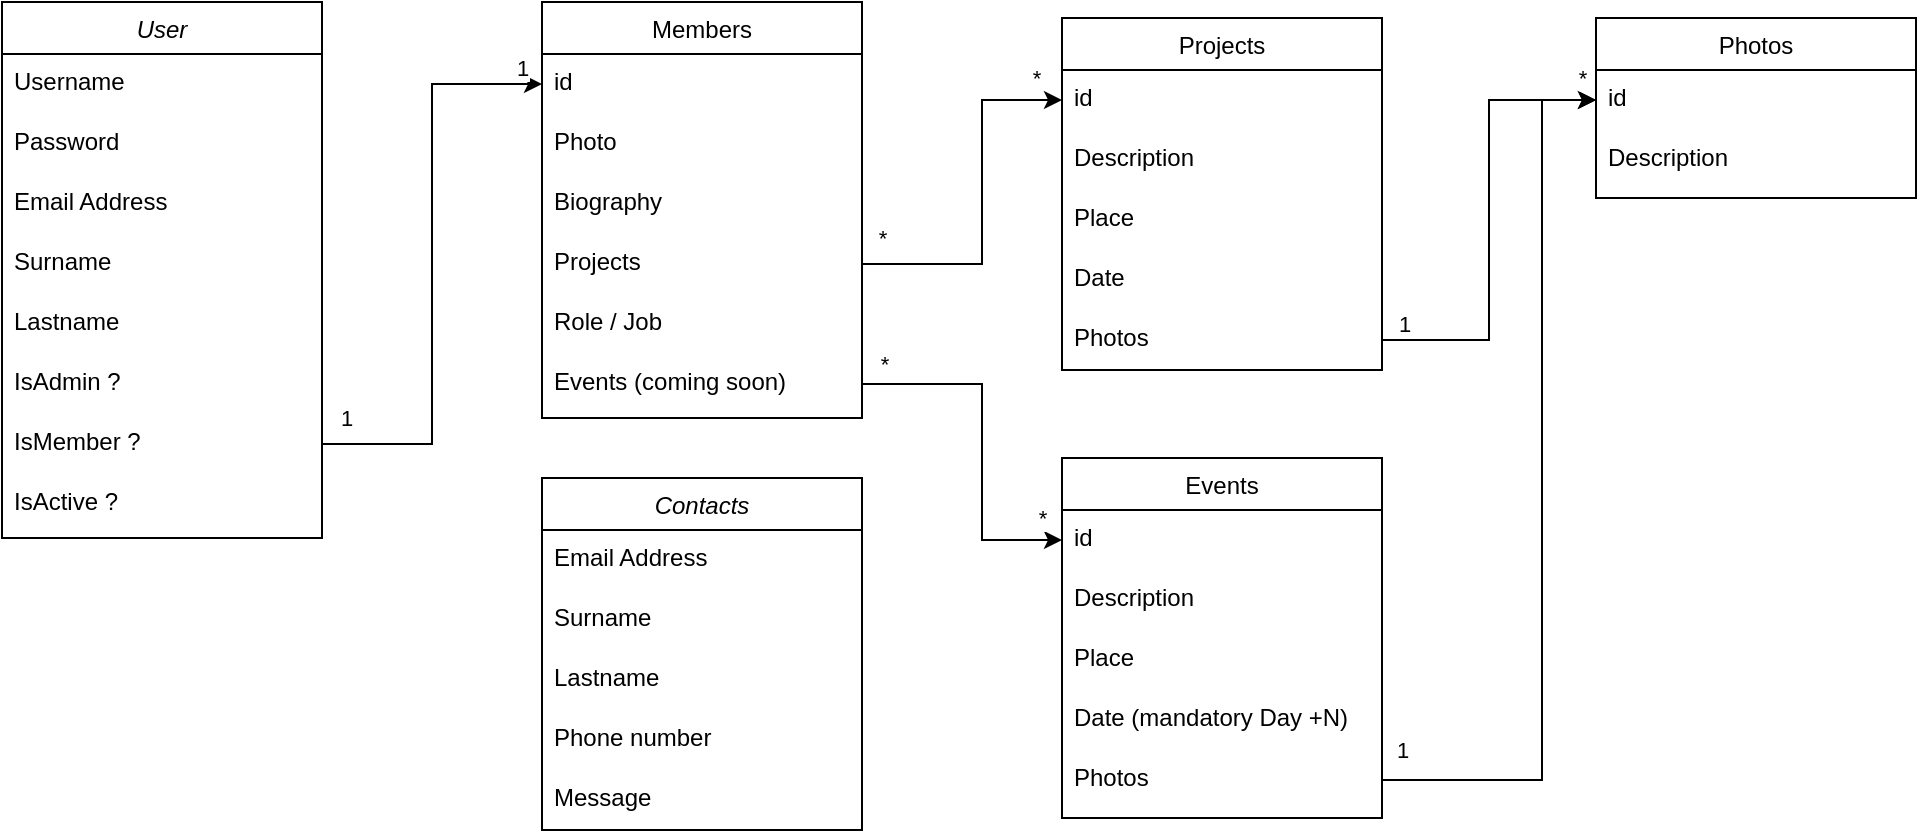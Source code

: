 <mxfile version="21.6.9" type="github">
  <diagram id="C5RBs43oDa-KdzZeNtuy" name="Page-1">
    <mxGraphModel dx="412" dy="689" grid="1" gridSize="10" guides="1" tooltips="1" connect="1" arrows="1" fold="1" page="1" pageScale="1" pageWidth="827" pageHeight="1169" math="0" shadow="0">
      <root>
        <mxCell id="WIyWlLk6GJQsqaUBKTNV-0" />
        <mxCell id="WIyWlLk6GJQsqaUBKTNV-1" parent="WIyWlLk6GJQsqaUBKTNV-0" />
        <mxCell id="zkfFHV4jXpPFQw0GAbJ--0" value="User" style="swimlane;fontStyle=2;align=center;verticalAlign=top;childLayout=stackLayout;horizontal=1;startSize=26;horizontalStack=0;resizeParent=1;resizeLast=0;collapsible=1;marginBottom=0;rounded=0;shadow=0;strokeWidth=1;" parent="WIyWlLk6GJQsqaUBKTNV-1" vertex="1">
          <mxGeometry x="30" y="22" width="160" height="268" as="geometry">
            <mxRectangle x="90" y="50" width="160" height="26" as="alternateBounds" />
          </mxGeometry>
        </mxCell>
        <mxCell id="zkfFHV4jXpPFQw0GAbJ--1" value="Username" style="text;align=left;verticalAlign=top;spacingLeft=4;spacingRight=4;overflow=hidden;rotatable=0;points=[[0,0.5],[1,0.5]];portConstraint=eastwest;" parent="zkfFHV4jXpPFQw0GAbJ--0" vertex="1">
          <mxGeometry y="26" width="160" height="30" as="geometry" />
        </mxCell>
        <mxCell id="zkfFHV4jXpPFQw0GAbJ--2" value="Password" style="text;align=left;verticalAlign=top;spacingLeft=4;spacingRight=4;overflow=hidden;rotatable=0;points=[[0,0.5],[1,0.5]];portConstraint=eastwest;rounded=0;shadow=0;html=0;" parent="zkfFHV4jXpPFQw0GAbJ--0" vertex="1">
          <mxGeometry y="56" width="160" height="30" as="geometry" />
        </mxCell>
        <mxCell id="zkfFHV4jXpPFQw0GAbJ--3" value="Email Address" style="text;align=left;verticalAlign=top;spacingLeft=4;spacingRight=4;overflow=hidden;rotatable=0;points=[[0,0.5],[1,0.5]];portConstraint=eastwest;rounded=0;shadow=0;html=0;" parent="zkfFHV4jXpPFQw0GAbJ--0" vertex="1">
          <mxGeometry y="86" width="160" height="30" as="geometry" />
        </mxCell>
        <mxCell id="WMR5cwfsXU6LFSgWI592-17" value="Surname" style="text;align=left;verticalAlign=top;spacingLeft=4;spacingRight=4;overflow=hidden;rotatable=0;points=[[0,0.5],[1,0.5]];portConstraint=eastwest;rounded=0;shadow=0;html=0;" vertex="1" parent="zkfFHV4jXpPFQw0GAbJ--0">
          <mxGeometry y="116" width="160" height="30" as="geometry" />
        </mxCell>
        <mxCell id="WMR5cwfsXU6LFSgWI592-18" value="Lastname" style="text;align=left;verticalAlign=top;spacingLeft=4;spacingRight=4;overflow=hidden;rotatable=0;points=[[0,0.5],[1,0.5]];portConstraint=eastwest;rounded=0;shadow=0;html=0;" vertex="1" parent="zkfFHV4jXpPFQw0GAbJ--0">
          <mxGeometry y="146" width="160" height="30" as="geometry" />
        </mxCell>
        <mxCell id="62zknS9TD7wKm0WfBP1M-1" value="IsAdmin ?" style="text;align=left;verticalAlign=top;spacingLeft=4;spacingRight=4;overflow=hidden;rotatable=0;points=[[0,0.5],[1,0.5]];portConstraint=eastwest;rounded=0;shadow=0;html=0;" parent="zkfFHV4jXpPFQw0GAbJ--0" vertex="1">
          <mxGeometry y="176" width="160" height="30" as="geometry" />
        </mxCell>
        <mxCell id="62zknS9TD7wKm0WfBP1M-2" value="IsMember ?" style="text;align=left;verticalAlign=top;spacingLeft=4;spacingRight=4;overflow=hidden;rotatable=0;points=[[0,0.5],[1,0.5]];portConstraint=eastwest;rounded=0;shadow=0;html=0;" parent="zkfFHV4jXpPFQw0GAbJ--0" vertex="1">
          <mxGeometry y="206" width="160" height="30" as="geometry" />
        </mxCell>
        <mxCell id="62zknS9TD7wKm0WfBP1M-14" value="IsActive ?" style="text;align=left;verticalAlign=top;spacingLeft=4;spacingRight=4;overflow=hidden;rotatable=0;points=[[0,0.5],[1,0.5]];portConstraint=eastwest;rounded=0;shadow=0;html=0;" parent="zkfFHV4jXpPFQw0GAbJ--0" vertex="1">
          <mxGeometry y="236" width="160" height="30" as="geometry" />
        </mxCell>
        <mxCell id="zkfFHV4jXpPFQw0GAbJ--17" value="Members" style="swimlane;fontStyle=0;align=center;verticalAlign=top;childLayout=stackLayout;horizontal=1;startSize=26;horizontalStack=0;resizeParent=1;resizeLast=0;collapsible=1;marginBottom=0;rounded=0;shadow=0;strokeWidth=1;" parent="WIyWlLk6GJQsqaUBKTNV-1" vertex="1">
          <mxGeometry x="300" y="22" width="160" height="208" as="geometry">
            <mxRectangle x="550" y="140" width="160" height="26" as="alternateBounds" />
          </mxGeometry>
        </mxCell>
        <mxCell id="zkfFHV4jXpPFQw0GAbJ--18" value="id" style="text;align=left;verticalAlign=top;spacingLeft=4;spacingRight=4;overflow=hidden;rotatable=0;points=[[0,0.5],[1,0.5]];portConstraint=eastwest;" parent="zkfFHV4jXpPFQw0GAbJ--17" vertex="1">
          <mxGeometry y="26" width="160" height="30" as="geometry" />
        </mxCell>
        <mxCell id="WMR5cwfsXU6LFSgWI592-55" value="Photo" style="text;align=left;verticalAlign=top;spacingLeft=4;spacingRight=4;overflow=hidden;rotatable=0;points=[[0,0.5],[1,0.5]];portConstraint=eastwest;rounded=0;shadow=0;html=0;" vertex="1" parent="zkfFHV4jXpPFQw0GAbJ--17">
          <mxGeometry y="56" width="160" height="30" as="geometry" />
        </mxCell>
        <mxCell id="zkfFHV4jXpPFQw0GAbJ--19" value="Biography" style="text;align=left;verticalAlign=top;spacingLeft=4;spacingRight=4;overflow=hidden;rotatable=0;points=[[0,0.5],[1,0.5]];portConstraint=eastwest;rounded=0;shadow=0;html=0;" parent="zkfFHV4jXpPFQw0GAbJ--17" vertex="1">
          <mxGeometry y="86" width="160" height="30" as="geometry" />
        </mxCell>
        <mxCell id="zkfFHV4jXpPFQw0GAbJ--20" value="Projects" style="text;align=left;verticalAlign=top;spacingLeft=4;spacingRight=4;overflow=hidden;rotatable=0;points=[[0,0.5],[1,0.5]];portConstraint=eastwest;rounded=0;shadow=0;html=0;" parent="zkfFHV4jXpPFQw0GAbJ--17" vertex="1">
          <mxGeometry y="116" width="160" height="30" as="geometry" />
        </mxCell>
        <mxCell id="zkfFHV4jXpPFQw0GAbJ--21" value="Role / Job" style="text;align=left;verticalAlign=top;spacingLeft=4;spacingRight=4;overflow=hidden;rotatable=0;points=[[0,0.5],[1,0.5]];portConstraint=eastwest;rounded=0;shadow=0;html=0;" parent="zkfFHV4jXpPFQw0GAbJ--17" vertex="1">
          <mxGeometry y="146" width="160" height="30" as="geometry" />
        </mxCell>
        <mxCell id="WMR5cwfsXU6LFSgWI592-20" value="Events (coming soon)" style="text;align=left;verticalAlign=top;spacingLeft=4;spacingRight=4;overflow=hidden;rotatable=0;points=[[0,0.5],[1,0.5]];portConstraint=eastwest;rounded=0;shadow=0;html=0;" vertex="1" parent="zkfFHV4jXpPFQw0GAbJ--17">
          <mxGeometry y="176" width="160" height="30" as="geometry" />
        </mxCell>
        <mxCell id="62zknS9TD7wKm0WfBP1M-4" style="edgeStyle=orthogonalEdgeStyle;rounded=0;orthogonalLoop=1;jettySize=auto;html=1;exitX=1;exitY=0.5;exitDx=0;exitDy=0;entryX=0;entryY=0.5;entryDx=0;entryDy=0;spacingTop=0;" parent="WIyWlLk6GJQsqaUBKTNV-1" source="62zknS9TD7wKm0WfBP1M-2" target="zkfFHV4jXpPFQw0GAbJ--18" edge="1">
          <mxGeometry relative="1" as="geometry" />
        </mxCell>
        <mxCell id="WMR5cwfsXU6LFSgWI592-36" value="1" style="edgeLabel;html=1;align=center;verticalAlign=middle;resizable=0;points=[];" vertex="1" connectable="0" parent="62zknS9TD7wKm0WfBP1M-4">
          <mxGeometry x="0.81" y="-1" relative="1" as="geometry">
            <mxPoint x="17" y="-9" as="offset" />
          </mxGeometry>
        </mxCell>
        <mxCell id="WMR5cwfsXU6LFSgWI592-39" value="1" style="edgeLabel;html=1;align=center;verticalAlign=middle;resizable=0;points=[];" vertex="1" connectable="0" parent="62zknS9TD7wKm0WfBP1M-4">
          <mxGeometry x="-0.797" y="1" relative="1" as="geometry">
            <mxPoint x="-18" y="-12" as="offset" />
          </mxGeometry>
        </mxCell>
        <mxCell id="WMR5cwfsXU6LFSgWI592-0" value="Projects" style="swimlane;fontStyle=0;align=center;verticalAlign=top;childLayout=stackLayout;horizontal=1;startSize=26;horizontalStack=0;resizeParent=1;resizeLast=0;collapsible=1;marginBottom=0;rounded=0;shadow=0;strokeWidth=1;" vertex="1" parent="WIyWlLk6GJQsqaUBKTNV-1">
          <mxGeometry x="560" y="30" width="160" height="176" as="geometry">
            <mxRectangle x="550" y="140" width="160" height="26" as="alternateBounds" />
          </mxGeometry>
        </mxCell>
        <mxCell id="WMR5cwfsXU6LFSgWI592-1" value="id" style="text;align=left;verticalAlign=top;spacingLeft=4;spacingRight=4;overflow=hidden;rotatable=0;points=[[0,0.5],[1,0.5]];portConstraint=eastwest;" vertex="1" parent="WMR5cwfsXU6LFSgWI592-0">
          <mxGeometry y="26" width="160" height="30" as="geometry" />
        </mxCell>
        <mxCell id="WMR5cwfsXU6LFSgWI592-2" value="Description" style="text;align=left;verticalAlign=top;spacingLeft=4;spacingRight=4;overflow=hidden;rotatable=0;points=[[0,0.5],[1,0.5]];portConstraint=eastwest;rounded=0;shadow=0;html=0;" vertex="1" parent="WMR5cwfsXU6LFSgWI592-0">
          <mxGeometry y="56" width="160" height="30" as="geometry" />
        </mxCell>
        <mxCell id="WMR5cwfsXU6LFSgWI592-3" value="Place" style="text;align=left;verticalAlign=top;spacingLeft=4;spacingRight=4;overflow=hidden;rotatable=0;points=[[0,0.5],[1,0.5]];portConstraint=eastwest;rounded=0;shadow=0;html=0;" vertex="1" parent="WMR5cwfsXU6LFSgWI592-0">
          <mxGeometry y="86" width="160" height="30" as="geometry" />
        </mxCell>
        <mxCell id="WMR5cwfsXU6LFSgWI592-4" value="Date" style="text;align=left;verticalAlign=top;spacingLeft=4;spacingRight=4;overflow=hidden;rotatable=0;points=[[0,0.5],[1,0.5]];portConstraint=eastwest;rounded=0;shadow=0;html=0;" vertex="1" parent="WMR5cwfsXU6LFSgWI592-0">
          <mxGeometry y="116" width="160" height="30" as="geometry" />
        </mxCell>
        <mxCell id="WMR5cwfsXU6LFSgWI592-61" value="Photos" style="text;align=left;verticalAlign=top;spacingLeft=4;spacingRight=4;overflow=hidden;rotatable=0;points=[[0,0.5],[1,0.5]];portConstraint=eastwest;rounded=0;shadow=0;html=0;" vertex="1" parent="WMR5cwfsXU6LFSgWI592-0">
          <mxGeometry y="146" width="160" height="30" as="geometry" />
        </mxCell>
        <mxCell id="WMR5cwfsXU6LFSgWI592-9" value="" style="edgeStyle=orthogonalEdgeStyle;rounded=0;orthogonalLoop=1;jettySize=auto;html=1;entryX=0;entryY=0.5;entryDx=0;entryDy=0;exitX=1;exitY=0.5;exitDx=0;exitDy=0;" edge="1" parent="WIyWlLk6GJQsqaUBKTNV-1" source="zkfFHV4jXpPFQw0GAbJ--20" target="WMR5cwfsXU6LFSgWI592-1">
          <mxGeometry x="-0.809" y="21" relative="1" as="geometry">
            <mxPoint x="500" y="140" as="sourcePoint" />
            <mxPoint x="540" y="70" as="targetPoint" />
            <Array as="points">
              <mxPoint x="520" y="153" />
              <mxPoint x="520" y="71" />
            </Array>
            <mxPoint as="offset" />
          </mxGeometry>
        </mxCell>
        <mxCell id="WMR5cwfsXU6LFSgWI592-33" value="*" style="edgeLabel;html=1;align=center;verticalAlign=middle;resizable=0;points=[];" vertex="1" connectable="0" parent="WMR5cwfsXU6LFSgWI592-9">
          <mxGeometry x="0.749" y="1" relative="1" as="geometry">
            <mxPoint x="10" y="-10" as="offset" />
          </mxGeometry>
        </mxCell>
        <mxCell id="WMR5cwfsXU6LFSgWI592-65" value="*" style="edgeLabel;html=1;align=center;verticalAlign=middle;resizable=0;points=[];" vertex="1" connectable="0" parent="WMR5cwfsXU6LFSgWI592-9">
          <mxGeometry x="-0.691" y="-1" relative="1" as="geometry">
            <mxPoint x="-18" y="-14" as="offset" />
          </mxGeometry>
        </mxCell>
        <mxCell id="WMR5cwfsXU6LFSgWI592-21" value="Events" style="swimlane;fontStyle=0;align=center;verticalAlign=top;childLayout=stackLayout;horizontal=1;startSize=26;horizontalStack=0;resizeParent=1;resizeLast=0;collapsible=1;marginBottom=0;rounded=0;shadow=0;strokeWidth=1;" vertex="1" parent="WIyWlLk6GJQsqaUBKTNV-1">
          <mxGeometry x="560" y="250" width="160" height="180" as="geometry">
            <mxRectangle x="550" y="140" width="160" height="26" as="alternateBounds" />
          </mxGeometry>
        </mxCell>
        <mxCell id="WMR5cwfsXU6LFSgWI592-22" value="id" style="text;align=left;verticalAlign=top;spacingLeft=4;spacingRight=4;overflow=hidden;rotatable=0;points=[[0,0.5],[1,0.5]];portConstraint=eastwest;" vertex="1" parent="WMR5cwfsXU6LFSgWI592-21">
          <mxGeometry y="26" width="160" height="30" as="geometry" />
        </mxCell>
        <mxCell id="WMR5cwfsXU6LFSgWI592-23" value="Description" style="text;align=left;verticalAlign=top;spacingLeft=4;spacingRight=4;overflow=hidden;rotatable=0;points=[[0,0.5],[1,0.5]];portConstraint=eastwest;rounded=0;shadow=0;html=0;" vertex="1" parent="WMR5cwfsXU6LFSgWI592-21">
          <mxGeometry y="56" width="160" height="30" as="geometry" />
        </mxCell>
        <mxCell id="WMR5cwfsXU6LFSgWI592-24" value="Place " style="text;align=left;verticalAlign=top;spacingLeft=4;spacingRight=4;overflow=hidden;rotatable=0;points=[[0,0.5],[1,0.5]];portConstraint=eastwest;rounded=0;shadow=0;html=0;" vertex="1" parent="WMR5cwfsXU6LFSgWI592-21">
          <mxGeometry y="86" width="160" height="30" as="geometry" />
        </mxCell>
        <mxCell id="WMR5cwfsXU6LFSgWI592-25" value="Date (mandatory Day +N)" style="text;align=left;verticalAlign=top;spacingLeft=4;spacingRight=4;overflow=hidden;rotatable=0;points=[[0,0.5],[1,0.5]];portConstraint=eastwest;rounded=0;shadow=0;html=0;" vertex="1" parent="WMR5cwfsXU6LFSgWI592-21">
          <mxGeometry y="116" width="160" height="30" as="geometry" />
        </mxCell>
        <mxCell id="WMR5cwfsXU6LFSgWI592-66" value="Photos" style="text;align=left;verticalAlign=top;spacingLeft=4;spacingRight=4;overflow=hidden;rotatable=0;points=[[0,0.5],[1,0.5]];portConstraint=eastwest;rounded=0;shadow=0;html=0;" vertex="1" parent="WMR5cwfsXU6LFSgWI592-21">
          <mxGeometry y="146" width="160" height="30" as="geometry" />
        </mxCell>
        <mxCell id="WMR5cwfsXU6LFSgWI592-27" value="" style="edgeStyle=orthogonalEdgeStyle;rounded=0;orthogonalLoop=1;jettySize=auto;html=1;entryX=0;entryY=0.5;entryDx=0;entryDy=0;" edge="1" parent="WIyWlLk6GJQsqaUBKTNV-1" target="WMR5cwfsXU6LFSgWI592-22">
          <mxGeometry x="-0.809" y="21" relative="1" as="geometry">
            <mxPoint x="460" y="213" as="sourcePoint" />
            <mxPoint x="550" y="250" as="targetPoint" />
            <Array as="points">
              <mxPoint x="520" y="213" />
              <mxPoint x="520" y="291" />
            </Array>
            <mxPoint as="offset" />
          </mxGeometry>
        </mxCell>
        <mxCell id="WMR5cwfsXU6LFSgWI592-32" value="*" style="edgeLabel;html=1;align=center;verticalAlign=middle;resizable=0;points=[];" vertex="1" connectable="0" parent="WMR5cwfsXU6LFSgWI592-27">
          <mxGeometry x="-0.643" relative="1" as="geometry">
            <mxPoint x="-21" y="-10" as="offset" />
          </mxGeometry>
        </mxCell>
        <mxCell id="WMR5cwfsXU6LFSgWI592-34" value="*" style="edgeLabel;html=1;align=center;verticalAlign=middle;resizable=0;points=[];" vertex="1" connectable="0" parent="WMR5cwfsXU6LFSgWI592-27">
          <mxGeometry x="0.78" y="1" relative="1" as="geometry">
            <mxPoint x="9" y="-10" as="offset" />
          </mxGeometry>
        </mxCell>
        <mxCell id="WMR5cwfsXU6LFSgWI592-45" value="Contacts" style="swimlane;fontStyle=2;align=center;verticalAlign=top;childLayout=stackLayout;horizontal=1;startSize=26;horizontalStack=0;resizeParent=1;resizeLast=0;collapsible=1;marginBottom=0;rounded=0;shadow=0;strokeWidth=1;" vertex="1" parent="WIyWlLk6GJQsqaUBKTNV-1">
          <mxGeometry x="300" y="260" width="160" height="176" as="geometry">
            <mxRectangle x="90" y="50" width="160" height="26" as="alternateBounds" />
          </mxGeometry>
        </mxCell>
        <mxCell id="WMR5cwfsXU6LFSgWI592-48" value="Email Address" style="text;align=left;verticalAlign=top;spacingLeft=4;spacingRight=4;overflow=hidden;rotatable=0;points=[[0,0.5],[1,0.5]];portConstraint=eastwest;rounded=0;shadow=0;html=0;" vertex="1" parent="WMR5cwfsXU6LFSgWI592-45">
          <mxGeometry y="26" width="160" height="30" as="geometry" />
        </mxCell>
        <mxCell id="WMR5cwfsXU6LFSgWI592-49" value="Surname" style="text;align=left;verticalAlign=top;spacingLeft=4;spacingRight=4;overflow=hidden;rotatable=0;points=[[0,0.5],[1,0.5]];portConstraint=eastwest;rounded=0;shadow=0;html=0;" vertex="1" parent="WMR5cwfsXU6LFSgWI592-45">
          <mxGeometry y="56" width="160" height="30" as="geometry" />
        </mxCell>
        <mxCell id="WMR5cwfsXU6LFSgWI592-50" value="Lastname" style="text;align=left;verticalAlign=top;spacingLeft=4;spacingRight=4;overflow=hidden;rotatable=0;points=[[0,0.5],[1,0.5]];portConstraint=eastwest;rounded=0;shadow=0;html=0;" vertex="1" parent="WMR5cwfsXU6LFSgWI592-45">
          <mxGeometry y="86" width="160" height="30" as="geometry" />
        </mxCell>
        <mxCell id="WMR5cwfsXU6LFSgWI592-53" value="Phone number" style="text;align=left;verticalAlign=top;spacingLeft=4;spacingRight=4;overflow=hidden;rotatable=0;points=[[0,0.5],[1,0.5]];portConstraint=eastwest;rounded=0;shadow=0;html=0;" vertex="1" parent="WMR5cwfsXU6LFSgWI592-45">
          <mxGeometry y="116" width="160" height="30" as="geometry" />
        </mxCell>
        <mxCell id="WMR5cwfsXU6LFSgWI592-54" value="Message" style="text;align=left;verticalAlign=top;spacingLeft=4;spacingRight=4;overflow=hidden;rotatable=0;points=[[0,0.5],[1,0.5]];portConstraint=eastwest;rounded=0;shadow=0;html=0;" vertex="1" parent="WMR5cwfsXU6LFSgWI592-45">
          <mxGeometry y="146" width="160" height="30" as="geometry" />
        </mxCell>
        <mxCell id="WMR5cwfsXU6LFSgWI592-56" value="Photos" style="swimlane;fontStyle=0;align=center;verticalAlign=top;childLayout=stackLayout;horizontal=1;startSize=26;horizontalStack=0;resizeParent=1;resizeLast=0;collapsible=1;marginBottom=0;rounded=0;shadow=0;strokeWidth=1;" vertex="1" parent="WIyWlLk6GJQsqaUBKTNV-1">
          <mxGeometry x="827" y="30" width="160" height="90" as="geometry">
            <mxRectangle x="550" y="140" width="160" height="26" as="alternateBounds" />
          </mxGeometry>
        </mxCell>
        <mxCell id="WMR5cwfsXU6LFSgWI592-57" value="id" style="text;align=left;verticalAlign=top;spacingLeft=4;spacingRight=4;overflow=hidden;rotatable=0;points=[[0,0.5],[1,0.5]];portConstraint=eastwest;" vertex="1" parent="WMR5cwfsXU6LFSgWI592-56">
          <mxGeometry y="26" width="160" height="30" as="geometry" />
        </mxCell>
        <mxCell id="WMR5cwfsXU6LFSgWI592-58" value="Description" style="text;align=left;verticalAlign=top;spacingLeft=4;spacingRight=4;overflow=hidden;rotatable=0;points=[[0,0.5],[1,0.5]];portConstraint=eastwest;rounded=0;shadow=0;html=0;" vertex="1" parent="WMR5cwfsXU6LFSgWI592-56">
          <mxGeometry y="56" width="160" height="30" as="geometry" />
        </mxCell>
        <mxCell id="WMR5cwfsXU6LFSgWI592-62" style="edgeStyle=orthogonalEdgeStyle;rounded=0;orthogonalLoop=1;jettySize=auto;html=1;" edge="1" parent="WIyWlLk6GJQsqaUBKTNV-1" source="WMR5cwfsXU6LFSgWI592-61" target="WMR5cwfsXU6LFSgWI592-57">
          <mxGeometry relative="1" as="geometry" />
        </mxCell>
        <mxCell id="WMR5cwfsXU6LFSgWI592-63" value="1" style="edgeLabel;html=1;align=center;verticalAlign=middle;resizable=0;points=[];" vertex="1" connectable="0" parent="WMR5cwfsXU6LFSgWI592-62">
          <mxGeometry x="-0.747" relative="1" as="geometry">
            <mxPoint x="-18" y="-8" as="offset" />
          </mxGeometry>
        </mxCell>
        <mxCell id="WMR5cwfsXU6LFSgWI592-64" value="*" style="edgeLabel;html=1;align=center;verticalAlign=middle;resizable=0;points=[];" vertex="1" connectable="0" parent="WMR5cwfsXU6LFSgWI592-62">
          <mxGeometry x="0.76" relative="1" as="geometry">
            <mxPoint x="20" y="-11" as="offset" />
          </mxGeometry>
        </mxCell>
        <mxCell id="WMR5cwfsXU6LFSgWI592-67" style="edgeStyle=orthogonalEdgeStyle;rounded=0;orthogonalLoop=1;jettySize=auto;html=1;entryX=0;entryY=0.5;entryDx=0;entryDy=0;" edge="1" parent="WIyWlLk6GJQsqaUBKTNV-1" source="WMR5cwfsXU6LFSgWI592-66" target="WMR5cwfsXU6LFSgWI592-57">
          <mxGeometry relative="1" as="geometry">
            <mxPoint x="810" y="90" as="targetPoint" />
            <Array as="points">
              <mxPoint x="800" y="411" />
              <mxPoint x="800" y="71" />
            </Array>
          </mxGeometry>
        </mxCell>
        <mxCell id="WMR5cwfsXU6LFSgWI592-68" value="1" style="edgeLabel;html=1;align=center;verticalAlign=middle;resizable=0;points=[];" vertex="1" connectable="0" parent="WMR5cwfsXU6LFSgWI592-67">
          <mxGeometry x="-0.832" y="1" relative="1" as="geometry">
            <mxPoint x="-28" y="-14" as="offset" />
          </mxGeometry>
        </mxCell>
      </root>
    </mxGraphModel>
  </diagram>
</mxfile>
